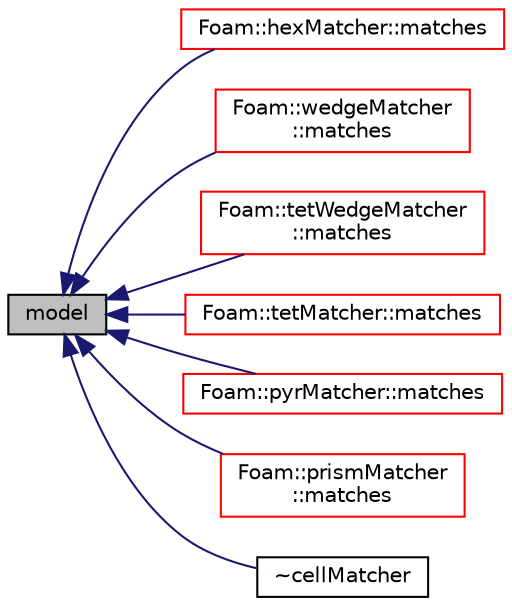 digraph "model"
{
  bgcolor="transparent";
  edge [fontname="Helvetica",fontsize="10",labelfontname="Helvetica",labelfontsize="10"];
  node [fontname="Helvetica",fontsize="10",shape=record];
  rankdir="LR";
  Node1 [label="model",height=0.2,width=0.4,color="black", fillcolor="grey75", style="filled", fontcolor="black"];
  Node1 -> Node2 [dir="back",color="midnightblue",fontsize="10",style="solid",fontname="Helvetica"];
  Node2 [label="Foam::hexMatcher::matches",height=0.2,width=0.4,color="red",URL="$a01018.html#a42d82bf0cc1e88ef9cbfc8d7eea07e8d",tooltip="Like isA but also constructs a cellShape (if shape matches) "];
  Node1 -> Node3 [dir="back",color="midnightblue",fontsize="10",style="solid",fontname="Helvetica"];
  Node3 [label="Foam::wedgeMatcher\l::matches",height=0.2,width=0.4,color="red",URL="$a02970.html#a42d82bf0cc1e88ef9cbfc8d7eea07e8d",tooltip="Like isA but also constructs a cellShape (if shape matches) "];
  Node1 -> Node4 [dir="back",color="midnightblue",fontsize="10",style="solid",fontname="Helvetica"];
  Node4 [label="Foam::tetWedgeMatcher\l::matches",height=0.2,width=0.4,color="red",URL="$a02661.html#a42d82bf0cc1e88ef9cbfc8d7eea07e8d",tooltip="Like isA but also constructs a cellShape (if shape matches) "];
  Node1 -> Node5 [dir="back",color="midnightblue",fontsize="10",style="solid",fontname="Helvetica"];
  Node5 [label="Foam::tetMatcher::matches",height=0.2,width=0.4,color="red",URL="$a02657.html#a42d82bf0cc1e88ef9cbfc8d7eea07e8d",tooltip="Like isA but also constructs a cellShape (if shape matches) "];
  Node1 -> Node6 [dir="back",color="midnightblue",fontsize="10",style="solid",fontname="Helvetica"];
  Node6 [label="Foam::pyrMatcher::matches",height=0.2,width=0.4,color="red",URL="$a02089.html#a42d82bf0cc1e88ef9cbfc8d7eea07e8d",tooltip="Like isA but also constructs a cellShape (if shape matches) "];
  Node1 -> Node7 [dir="back",color="midnightblue",fontsize="10",style="solid",fontname="Helvetica"];
  Node7 [label="Foam::prismMatcher\l::matches",height=0.2,width=0.4,color="red",URL="$a02019.html#a42d82bf0cc1e88ef9cbfc8d7eea07e8d",tooltip="Like isA but also constructs a cellShape (if shape matches) "];
  Node1 -> Node8 [dir="back",color="midnightblue",fontsize="10",style="solid",fontname="Helvetica"];
  Node8 [label="~cellMatcher",height=0.2,width=0.4,color="black",URL="$a00210.html#a8044cd6c0bf054837c0d93645974858b",tooltip="Destructor. "];
}
